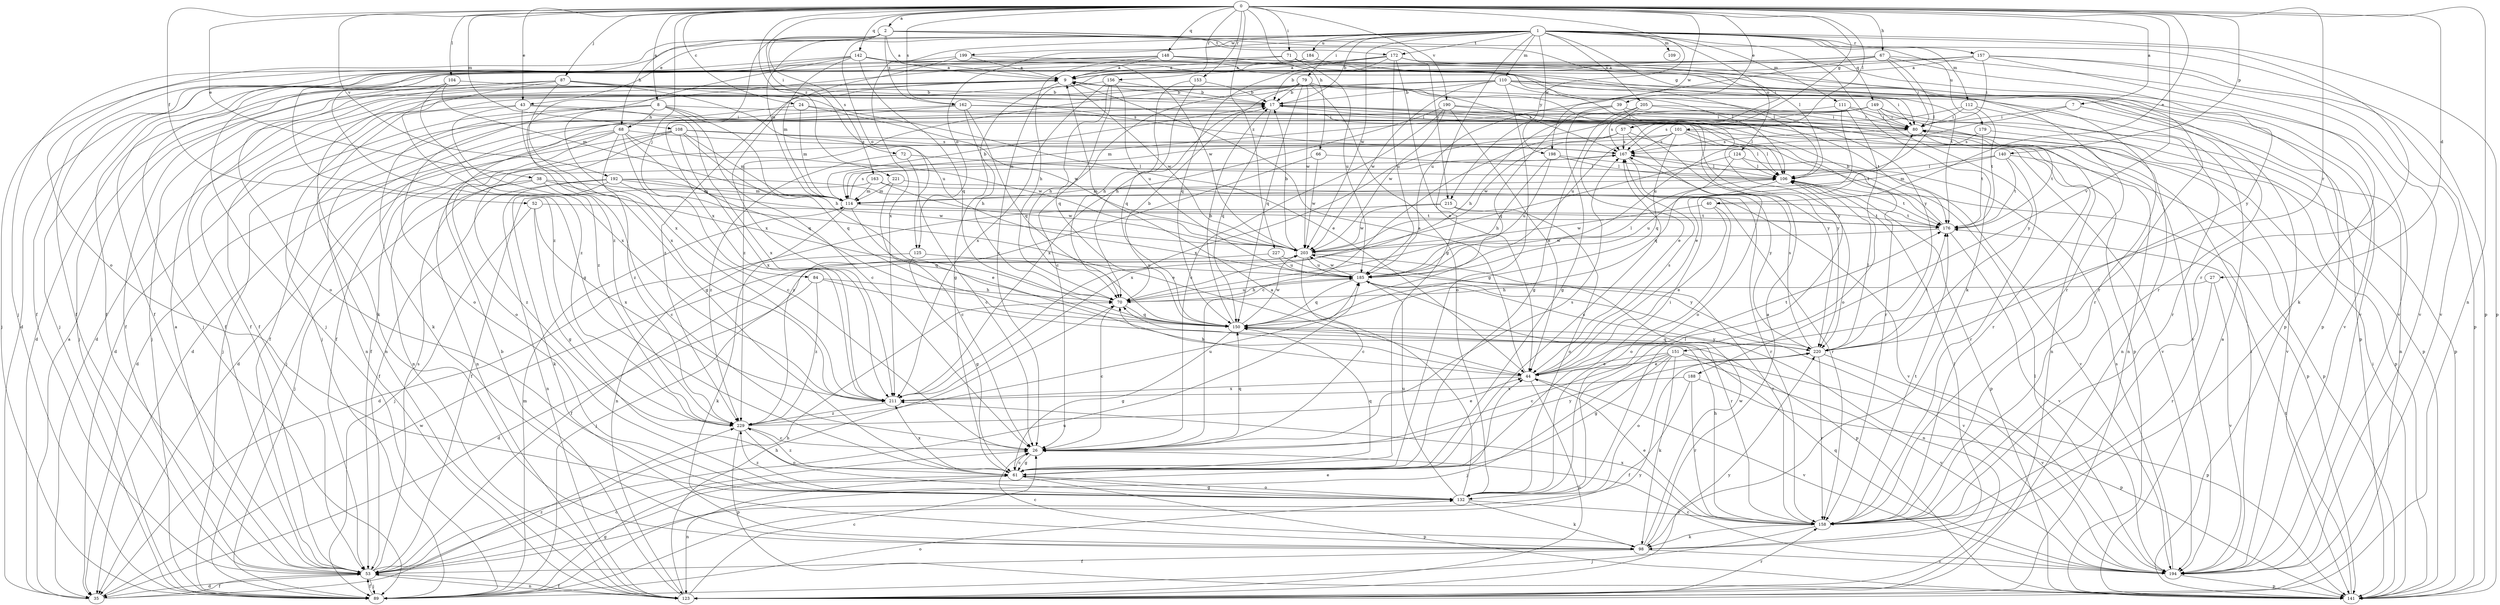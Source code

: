 strict digraph  {
0;
1;
2;
7;
8;
9;
17;
24;
26;
27;
35;
38;
39;
40;
43;
44;
52;
53;
57;
61;
66;
67;
68;
70;
71;
72;
79;
80;
84;
87;
89;
98;
101;
104;
106;
108;
109;
110;
111;
112;
114;
123;
124;
125;
132;
140;
141;
142;
148;
149;
150;
151;
153;
156;
157;
158;
162;
163;
167;
172;
176;
179;
184;
185;
188;
190;
192;
194;
198;
199;
203;
205;
211;
215;
220;
221;
227;
229;
0 -> 2  [label=a];
0 -> 7  [label=a];
0 -> 8  [label=a];
0 -> 24  [label=c];
0 -> 27  [label=d];
0 -> 38  [label=e];
0 -> 39  [label=e];
0 -> 40  [label=e];
0 -> 43  [label=e];
0 -> 52  [label=f];
0 -> 57  [label=g];
0 -> 66  [label=h];
0 -> 67  [label=h];
0 -> 71  [label=i];
0 -> 72  [label=i];
0 -> 84  [label=j];
0 -> 87  [label=j];
0 -> 101  [label=l];
0 -> 104  [label=l];
0 -> 108  [label=m];
0 -> 123  [label=n];
0 -> 140  [label=p];
0 -> 142  [label=q];
0 -> 148  [label=q];
0 -> 151  [label=r];
0 -> 153  [label=r];
0 -> 156  [label=r];
0 -> 162  [label=s];
0 -> 188  [label=v];
0 -> 190  [label=v];
0 -> 192  [label=v];
0 -> 198  [label=w];
0 -> 215  [label=y];
0 -> 221  [label=z];
0 -> 227  [label=z];
1 -> 17  [label=b];
1 -> 43  [label=e];
1 -> 57  [label=g];
1 -> 61  [label=g];
1 -> 79  [label=i];
1 -> 89  [label=j];
1 -> 98  [label=k];
1 -> 109  [label=m];
1 -> 110  [label=m];
1 -> 111  [label=m];
1 -> 112  [label=m];
1 -> 114  [label=m];
1 -> 124  [label=o];
1 -> 125  [label=o];
1 -> 141  [label=p];
1 -> 149  [label=q];
1 -> 157  [label=r];
1 -> 158  [label=r];
1 -> 172  [label=t];
1 -> 179  [label=u];
1 -> 184  [label=u];
1 -> 198  [label=w];
1 -> 199  [label=w];
1 -> 203  [label=w];
1 -> 205  [label=x];
1 -> 211  [label=x];
2 -> 9  [label=a];
2 -> 68  [label=h];
2 -> 106  [label=l];
2 -> 125  [label=o];
2 -> 132  [label=o];
2 -> 141  [label=p];
2 -> 162  [label=s];
2 -> 163  [label=s];
2 -> 172  [label=t];
2 -> 211  [label=x];
2 -> 215  [label=y];
7 -> 80  [label=i];
7 -> 123  [label=n];
7 -> 185  [label=u];
8 -> 26  [label=c];
8 -> 35  [label=d];
8 -> 68  [label=h];
8 -> 70  [label=h];
8 -> 98  [label=k];
8 -> 132  [label=o];
8 -> 158  [label=r];
8 -> 220  [label=y];
9 -> 17  [label=b];
9 -> 53  [label=f];
9 -> 61  [label=g];
9 -> 89  [label=j];
9 -> 98  [label=k];
9 -> 203  [label=w];
9 -> 229  [label=z];
17 -> 80  [label=i];
17 -> 141  [label=p];
17 -> 150  [label=q];
17 -> 194  [label=v];
17 -> 220  [label=y];
24 -> 53  [label=f];
24 -> 80  [label=i];
24 -> 114  [label=m];
24 -> 203  [label=w];
26 -> 61  [label=g];
26 -> 150  [label=q];
26 -> 167  [label=s];
26 -> 220  [label=y];
27 -> 70  [label=h];
27 -> 158  [label=r];
27 -> 194  [label=v];
35 -> 9  [label=a];
35 -> 53  [label=f];
35 -> 203  [label=w];
35 -> 229  [label=z];
38 -> 26  [label=c];
38 -> 44  [label=e];
38 -> 89  [label=j];
38 -> 114  [label=m];
38 -> 229  [label=z];
39 -> 53  [label=f];
39 -> 61  [label=g];
39 -> 80  [label=i];
39 -> 123  [label=n];
39 -> 150  [label=q];
40 -> 44  [label=e];
40 -> 132  [label=o];
40 -> 176  [label=t];
40 -> 203  [label=w];
43 -> 61  [label=g];
43 -> 80  [label=i];
43 -> 123  [label=n];
43 -> 211  [label=x];
43 -> 229  [label=z];
44 -> 9  [label=a];
44 -> 70  [label=h];
44 -> 123  [label=n];
44 -> 167  [label=s];
44 -> 176  [label=t];
44 -> 194  [label=v];
44 -> 211  [label=x];
52 -> 61  [label=g];
52 -> 89  [label=j];
52 -> 176  [label=t];
52 -> 211  [label=x];
53 -> 9  [label=a];
53 -> 26  [label=c];
53 -> 35  [label=d];
53 -> 44  [label=e];
53 -> 70  [label=h];
53 -> 89  [label=j];
53 -> 123  [label=n];
53 -> 167  [label=s];
53 -> 185  [label=u];
57 -> 26  [label=c];
57 -> 106  [label=l];
57 -> 132  [label=o];
57 -> 167  [label=s];
57 -> 203  [label=w];
61 -> 26  [label=c];
61 -> 80  [label=i];
61 -> 123  [label=n];
61 -> 132  [label=o];
61 -> 141  [label=p];
61 -> 150  [label=q];
61 -> 167  [label=s];
61 -> 211  [label=x];
61 -> 229  [label=z];
66 -> 106  [label=l];
66 -> 203  [label=w];
66 -> 229  [label=z];
67 -> 9  [label=a];
67 -> 53  [label=f];
67 -> 80  [label=i];
67 -> 89  [label=j];
67 -> 106  [label=l];
67 -> 185  [label=u];
67 -> 194  [label=v];
67 -> 220  [label=y];
68 -> 26  [label=c];
68 -> 35  [label=d];
68 -> 89  [label=j];
68 -> 123  [label=n];
68 -> 150  [label=q];
68 -> 167  [label=s];
68 -> 203  [label=w];
68 -> 229  [label=z];
70 -> 17  [label=b];
70 -> 26  [label=c];
70 -> 150  [label=q];
70 -> 185  [label=u];
71 -> 9  [label=a];
71 -> 106  [label=l];
71 -> 185  [label=u];
71 -> 194  [label=v];
71 -> 229  [label=z];
72 -> 26  [label=c];
72 -> 106  [label=l];
72 -> 229  [label=z];
79 -> 17  [label=b];
79 -> 26  [label=c];
79 -> 53  [label=f];
79 -> 70  [label=h];
79 -> 132  [label=o];
79 -> 141  [label=p];
79 -> 150  [label=q];
79 -> 167  [label=s];
79 -> 203  [label=w];
79 -> 229  [label=z];
80 -> 167  [label=s];
80 -> 176  [label=t];
80 -> 194  [label=v];
84 -> 35  [label=d];
84 -> 70  [label=h];
84 -> 141  [label=p];
84 -> 229  [label=z];
87 -> 17  [label=b];
87 -> 44  [label=e];
87 -> 53  [label=f];
87 -> 89  [label=j];
87 -> 132  [label=o];
87 -> 167  [label=s];
87 -> 185  [label=u];
87 -> 211  [label=x];
87 -> 229  [label=z];
89 -> 53  [label=f];
89 -> 61  [label=g];
89 -> 114  [label=m];
89 -> 132  [label=o];
89 -> 220  [label=y];
98 -> 9  [label=a];
98 -> 26  [label=c];
98 -> 53  [label=f];
98 -> 106  [label=l];
98 -> 194  [label=v];
98 -> 203  [label=w];
101 -> 53  [label=f];
101 -> 106  [label=l];
101 -> 114  [label=m];
101 -> 150  [label=q];
101 -> 158  [label=r];
101 -> 167  [label=s];
101 -> 176  [label=t];
104 -> 17  [label=b];
104 -> 35  [label=d];
104 -> 61  [label=g];
104 -> 114  [label=m];
104 -> 211  [label=x];
106 -> 114  [label=m];
106 -> 141  [label=p];
106 -> 176  [label=t];
106 -> 185  [label=u];
108 -> 35  [label=d];
108 -> 114  [label=m];
108 -> 123  [label=n];
108 -> 132  [label=o];
108 -> 150  [label=q];
108 -> 167  [label=s];
108 -> 194  [label=v];
108 -> 211  [label=x];
110 -> 17  [label=b];
110 -> 53  [label=f];
110 -> 61  [label=g];
110 -> 80  [label=i];
110 -> 89  [label=j];
110 -> 158  [label=r];
110 -> 194  [label=v];
110 -> 203  [label=w];
110 -> 220  [label=y];
111 -> 44  [label=e];
111 -> 70  [label=h];
111 -> 80  [label=i];
111 -> 132  [label=o];
111 -> 141  [label=p];
112 -> 80  [label=i];
112 -> 158  [label=r];
112 -> 176  [label=t];
112 -> 185  [label=u];
114 -> 17  [label=b];
114 -> 123  [label=n];
114 -> 150  [label=q];
114 -> 167  [label=s];
114 -> 176  [label=t];
123 -> 17  [label=b];
123 -> 26  [label=c];
123 -> 53  [label=f];
123 -> 70  [label=h];
123 -> 158  [label=r];
123 -> 220  [label=y];
124 -> 106  [label=l];
124 -> 150  [label=q];
124 -> 194  [label=v];
124 -> 211  [label=x];
125 -> 61  [label=g];
125 -> 98  [label=k];
125 -> 185  [label=u];
132 -> 9  [label=a];
132 -> 61  [label=g];
132 -> 98  [label=k];
132 -> 106  [label=l];
132 -> 158  [label=r];
132 -> 185  [label=u];
132 -> 229  [label=z];
140 -> 106  [label=l];
140 -> 114  [label=m];
140 -> 141  [label=p];
140 -> 158  [label=r];
140 -> 176  [label=t];
141 -> 9  [label=a];
141 -> 80  [label=i];
141 -> 176  [label=t];
142 -> 9  [label=a];
142 -> 53  [label=f];
142 -> 80  [label=i];
142 -> 89  [label=j];
142 -> 114  [label=m];
142 -> 150  [label=q];
142 -> 176  [label=t];
142 -> 203  [label=w];
142 -> 211  [label=x];
148 -> 9  [label=a];
148 -> 70  [label=h];
148 -> 89  [label=j];
148 -> 141  [label=p];
148 -> 158  [label=r];
148 -> 220  [label=y];
148 -> 229  [label=z];
149 -> 35  [label=d];
149 -> 80  [label=i];
149 -> 114  [label=m];
149 -> 123  [label=n];
149 -> 141  [label=p];
149 -> 167  [label=s];
149 -> 211  [label=x];
149 -> 220  [label=y];
150 -> 17  [label=b];
150 -> 61  [label=g];
150 -> 203  [label=w];
150 -> 220  [label=y];
151 -> 26  [label=c];
151 -> 44  [label=e];
151 -> 61  [label=g];
151 -> 89  [label=j];
151 -> 98  [label=k];
151 -> 132  [label=o];
151 -> 141  [label=p];
151 -> 194  [label=v];
153 -> 17  [label=b];
153 -> 70  [label=h];
153 -> 150  [label=q];
156 -> 17  [label=b];
156 -> 35  [label=d];
156 -> 70  [label=h];
156 -> 150  [label=q];
156 -> 185  [label=u];
156 -> 211  [label=x];
157 -> 9  [label=a];
157 -> 53  [label=f];
157 -> 80  [label=i];
157 -> 89  [label=j];
157 -> 98  [label=k];
157 -> 141  [label=p];
157 -> 194  [label=v];
158 -> 44  [label=e];
158 -> 70  [label=h];
158 -> 89  [label=j];
158 -> 98  [label=k];
158 -> 176  [label=t];
158 -> 211  [label=x];
162 -> 70  [label=h];
162 -> 80  [label=i];
162 -> 89  [label=j];
162 -> 106  [label=l];
162 -> 123  [label=n];
162 -> 150  [label=q];
163 -> 53  [label=f];
163 -> 114  [label=m];
163 -> 158  [label=r];
163 -> 203  [label=w];
167 -> 106  [label=l];
167 -> 220  [label=y];
172 -> 9  [label=a];
172 -> 17  [label=b];
172 -> 35  [label=d];
172 -> 44  [label=e];
172 -> 141  [label=p];
172 -> 150  [label=q];
172 -> 158  [label=r];
172 -> 185  [label=u];
172 -> 194  [label=v];
176 -> 17  [label=b];
176 -> 194  [label=v];
176 -> 203  [label=w];
179 -> 141  [label=p];
179 -> 167  [label=s];
179 -> 176  [label=t];
184 -> 9  [label=a];
184 -> 26  [label=c];
184 -> 106  [label=l];
185 -> 70  [label=h];
185 -> 106  [label=l];
185 -> 123  [label=n];
185 -> 150  [label=q];
185 -> 158  [label=r];
185 -> 194  [label=v];
185 -> 203  [label=w];
188 -> 53  [label=f];
188 -> 141  [label=p];
188 -> 158  [label=r];
188 -> 211  [label=x];
190 -> 26  [label=c];
190 -> 44  [label=e];
190 -> 80  [label=i];
190 -> 176  [label=t];
190 -> 203  [label=w];
190 -> 211  [label=x];
192 -> 44  [label=e];
192 -> 53  [label=f];
192 -> 98  [label=k];
192 -> 114  [label=m];
192 -> 123  [label=n];
192 -> 194  [label=v];
192 -> 203  [label=w];
194 -> 26  [label=c];
194 -> 80  [label=i];
194 -> 106  [label=l];
194 -> 141  [label=p];
194 -> 150  [label=q];
194 -> 167  [label=s];
198 -> 70  [label=h];
198 -> 106  [label=l];
198 -> 141  [label=p];
198 -> 185  [label=u];
199 -> 9  [label=a];
199 -> 53  [label=f];
199 -> 158  [label=r];
199 -> 211  [label=x];
203 -> 17  [label=b];
203 -> 26  [label=c];
203 -> 89  [label=j];
203 -> 158  [label=r];
203 -> 185  [label=u];
205 -> 44  [label=e];
205 -> 61  [label=g];
205 -> 80  [label=i];
205 -> 123  [label=n];
205 -> 167  [label=s];
211 -> 229  [label=z];
215 -> 35  [label=d];
215 -> 132  [label=o];
215 -> 176  [label=t];
215 -> 203  [label=w];
220 -> 44  [label=e];
220 -> 106  [label=l];
220 -> 150  [label=q];
220 -> 158  [label=r];
220 -> 167  [label=s];
220 -> 176  [label=t];
220 -> 194  [label=v];
221 -> 26  [label=c];
221 -> 114  [label=m];
221 -> 158  [label=r];
227 -> 53  [label=f];
227 -> 185  [label=u];
227 -> 220  [label=y];
229 -> 26  [label=c];
229 -> 44  [label=e];
229 -> 132  [label=o];
229 -> 141  [label=p];
229 -> 185  [label=u];
}
